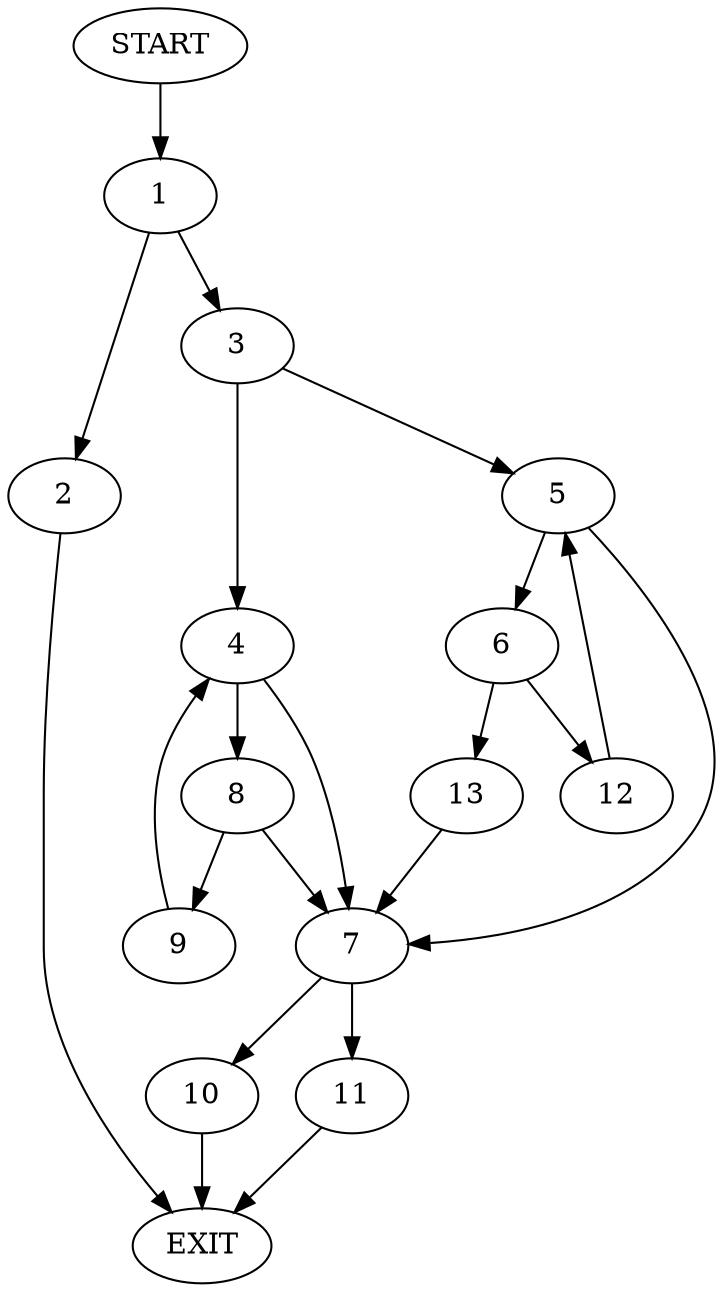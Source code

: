 digraph {
0 [label="START"]
14 [label="EXIT"]
0 -> 1
1 -> 2
1 -> 3
2 -> 14
3 -> 4
3 -> 5
5 -> 6
5 -> 7
4 -> 8
4 -> 7
8 -> 9
8 -> 7
7 -> 10
7 -> 11
9 -> 4
6 -> 12
6 -> 13
12 -> 5
13 -> 7
10 -> 14
11 -> 14
}
